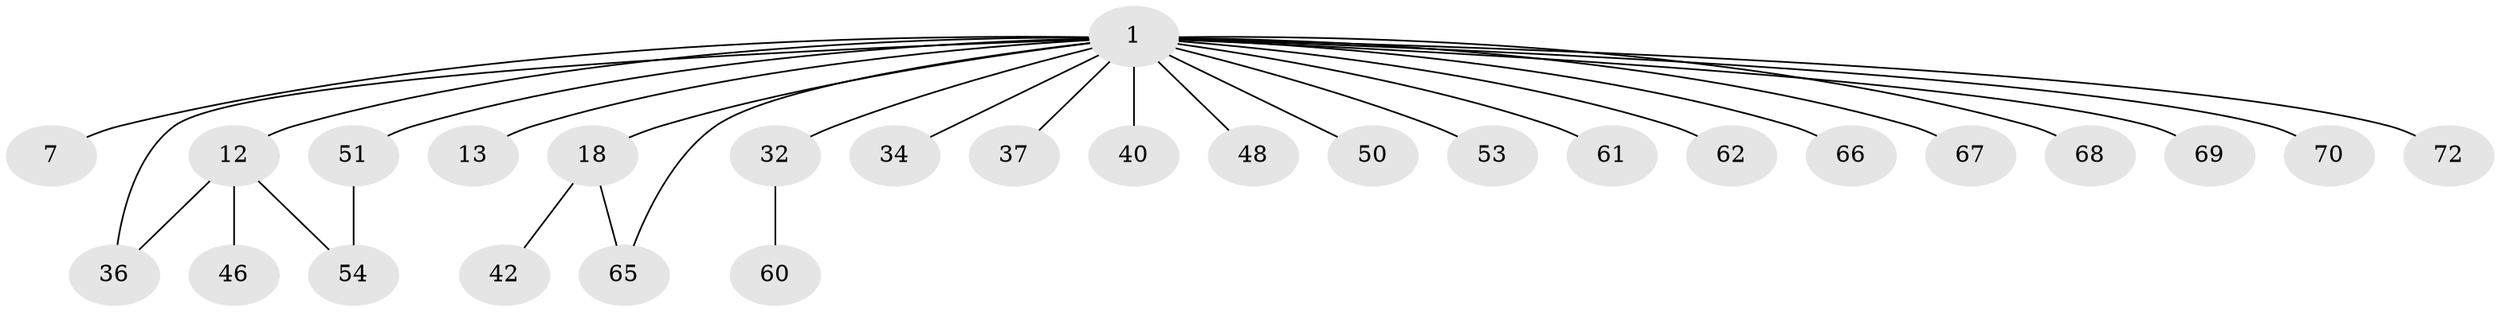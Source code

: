 // original degree distribution, {10: 0.013513513513513514, 2: 0.28378378378378377, 3: 0.20270270270270271, 8: 0.013513513513513514, 6: 0.02702702702702703, 4: 0.06756756756756757, 1: 0.35135135135135137, 5: 0.04054054054054054}
// Generated by graph-tools (version 1.1) at 2025/17/03/04/25 18:17:05]
// undirected, 27 vertices, 29 edges
graph export_dot {
graph [start="1"]
  node [color=gray90,style=filled];
  1 [super="+49+3+14+22+2+4+8+10+6+52"];
  7 [super="+19+15"];
  12 [super="+16+17"];
  13 [super="+55"];
  18 [super="+29+38+43"];
  32 [super="+44"];
  34 [super="+41"];
  36 [super="+56+59"];
  37;
  40;
  42;
  46;
  48;
  50 [super="+73"];
  51;
  53;
  54 [super="+71"];
  60;
  61;
  62;
  65;
  66;
  67;
  68;
  69;
  70;
  72;
  1 -- 65;
  1 -- 50 [weight=2];
  1 -- 70;
  1 -- 72;
  1 -- 48;
  1 -- 32;
  1 -- 34 [weight=2];
  1 -- 36;
  1 -- 67;
  1 -- 69;
  1 -- 7;
  1 -- 13 [weight=2];
  1 -- 18 [weight=2];
  1 -- 51;
  1 -- 53;
  1 -- 61;
  1 -- 68 [weight=2];
  1 -- 37;
  1 -- 66 [weight=2];
  1 -- 40;
  1 -- 12 [weight=2];
  1 -- 62;
  12 -- 46;
  12 -- 54;
  12 -- 36;
  18 -- 65 [weight=2];
  18 -- 42;
  32 -- 60;
  51 -- 54;
}
